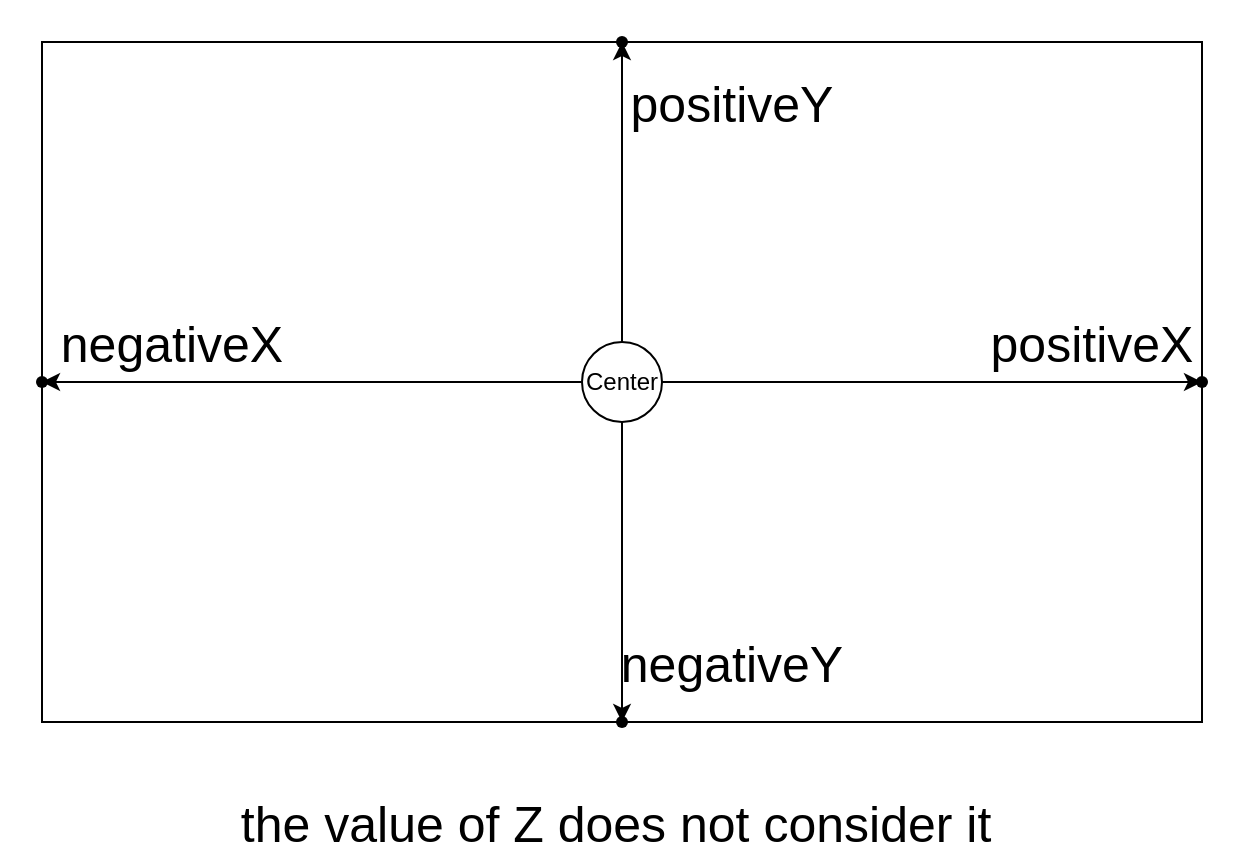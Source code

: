 <mxfile>
    <diagram id="V2TrmMfoxlIV75UH8F_5" name="Page-1">
        <mxGraphModel dx="1018" dy="891" grid="1" gridSize="10" guides="1" tooltips="1" connect="1" arrows="1" fold="1" page="1" pageScale="1" pageWidth="850" pageHeight="1100" math="0" shadow="0">
            <root>
                <mxCell id="0"/>
                <mxCell id="1" parent="0"/>
                <mxCell id="2" value="" style="rounded=0;whiteSpace=wrap;html=1;" parent="1" vertex="1">
                    <mxGeometry x="90" y="180" width="580" height="340" as="geometry"/>
                </mxCell>
                <mxCell id="7" value="" style="edgeStyle=none;html=1;" parent="1" source="3" target="6" edge="1">
                    <mxGeometry relative="1" as="geometry"/>
                </mxCell>
                <mxCell id="9" value="" style="edgeStyle=none;html=1;" parent="1" source="3" target="8" edge="1">
                    <mxGeometry relative="1" as="geometry"/>
                </mxCell>
                <mxCell id="11" value="" style="edgeStyle=none;html=1;" parent="1" source="3" target="10" edge="1">
                    <mxGeometry relative="1" as="geometry"/>
                </mxCell>
                <mxCell id="13" value="" style="edgeStyle=none;html=1;" parent="1" source="3" target="12" edge="1">
                    <mxGeometry relative="1" as="geometry"/>
                </mxCell>
                <mxCell id="3" value="Center" style="ellipse;whiteSpace=wrap;html=1;aspect=fixed;" parent="1" vertex="1">
                    <mxGeometry x="360" y="330" width="40" height="40" as="geometry"/>
                </mxCell>
                <mxCell id="6" value="" style="shape=waypoint;sketch=0;size=6;pointerEvents=1;points=[];fillColor=default;resizable=0;rotatable=0;perimeter=centerPerimeter;snapToPoint=1;" parent="1" vertex="1">
                    <mxGeometry x="360" y="160" width="40" height="40" as="geometry"/>
                </mxCell>
                <mxCell id="8" value="" style="shape=waypoint;sketch=0;size=6;pointerEvents=1;points=[];fillColor=default;resizable=0;rotatable=0;perimeter=centerPerimeter;snapToPoint=1;" parent="1" vertex="1">
                    <mxGeometry x="650" y="330" width="40" height="40" as="geometry"/>
                </mxCell>
                <mxCell id="10" value="" style="shape=waypoint;sketch=0;size=6;pointerEvents=1;points=[];fillColor=default;resizable=0;rotatable=0;perimeter=centerPerimeter;snapToPoint=1;" parent="1" vertex="1">
                    <mxGeometry x="360" y="500" width="40" height="40" as="geometry"/>
                </mxCell>
                <mxCell id="12" value="" style="shape=waypoint;sketch=0;size=6;pointerEvents=1;points=[];fillColor=default;resizable=0;rotatable=0;perimeter=centerPerimeter;snapToPoint=1;" parent="1" vertex="1">
                    <mxGeometry x="70" y="330" width="40" height="40" as="geometry"/>
                </mxCell>
                <mxCell id="14" value="&lt;font style=&quot;font-size: 25px&quot;&gt;positiveX&lt;/font&gt;" style="text;html=1;strokeColor=none;fillColor=none;align=center;verticalAlign=middle;whiteSpace=wrap;rounded=0;" parent="1" vertex="1">
                    <mxGeometry x="560" y="300" width="110" height="60" as="geometry"/>
                </mxCell>
                <mxCell id="15" value="&lt;span style=&quot;font-size: 25px&quot;&gt;negativeX&lt;/span&gt;" style="text;html=1;strokeColor=none;fillColor=none;align=center;verticalAlign=middle;whiteSpace=wrap;rounded=0;" parent="1" vertex="1">
                    <mxGeometry x="100" y="300" width="110" height="60" as="geometry"/>
                </mxCell>
                <mxCell id="16" value="&lt;font style=&quot;font-size: 25px&quot;&gt;positiveY&lt;/font&gt;" style="text;html=1;strokeColor=none;fillColor=none;align=center;verticalAlign=middle;whiteSpace=wrap;rounded=0;" parent="1" vertex="1">
                    <mxGeometry x="380" y="180" width="110" height="60" as="geometry"/>
                </mxCell>
                <mxCell id="17" value="&lt;font style=&quot;font-size: 25px&quot;&gt;negativeY&lt;br&gt;&lt;/font&gt;" style="text;html=1;strokeColor=none;fillColor=none;align=center;verticalAlign=middle;whiteSpace=wrap;rounded=0;" parent="1" vertex="1">
                    <mxGeometry x="380" y="460" width="110" height="60" as="geometry"/>
                </mxCell>
                <mxCell id="18" value="the value of Z does not consider it&amp;nbsp;" style="text;html=1;align=center;verticalAlign=middle;resizable=0;points=[];autosize=1;strokeColor=none;fillColor=none;fontSize=25;" parent="1" vertex="1">
                    <mxGeometry x="180" y="550" width="400" height="40" as="geometry"/>
                </mxCell>
            </root>
        </mxGraphModel>
    </diagram>
</mxfile>